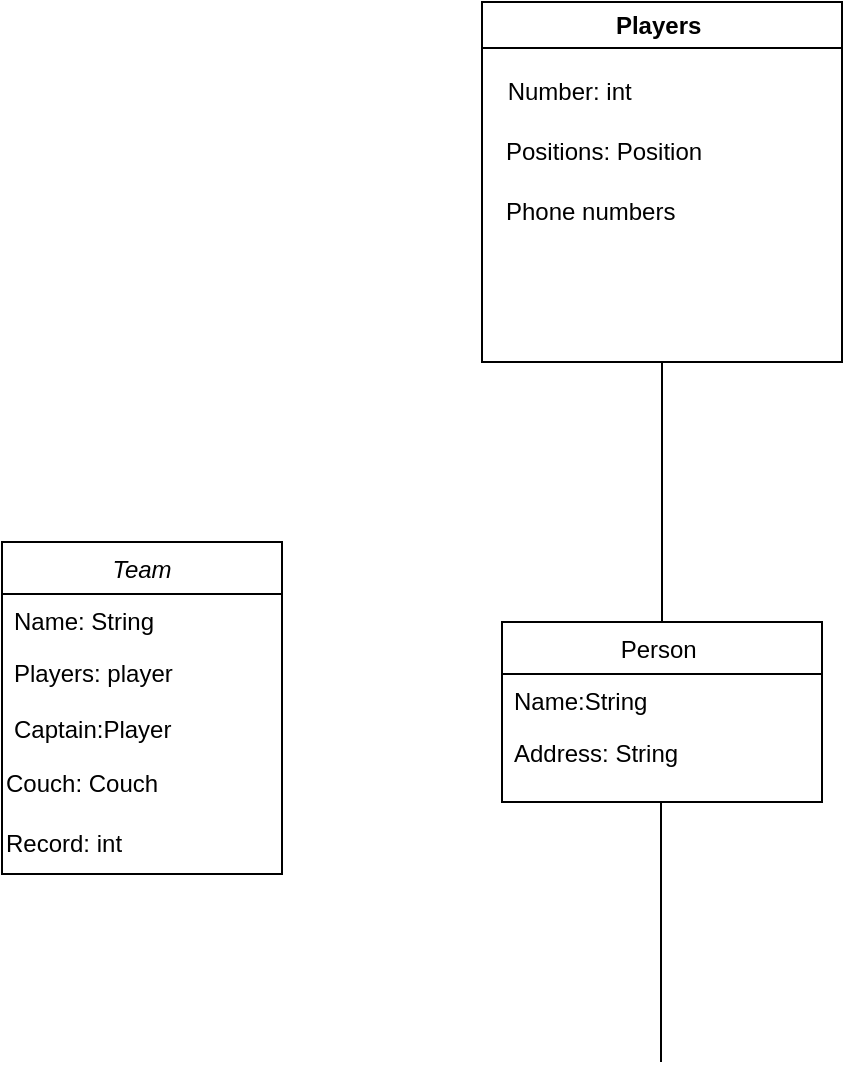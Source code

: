 <mxfile version="22.1.5" type="github">
  <diagram id="C5RBs43oDa-KdzZeNtuy" name="Page-1">
    <mxGraphModel dx="984" dy="644" grid="1" gridSize="10" guides="1" tooltips="1" connect="1" arrows="1" fold="1" page="1" pageScale="1" pageWidth="827" pageHeight="1169" math="0" shadow="0">
      <root>
        <mxCell id="WIyWlLk6GJQsqaUBKTNV-0" />
        <mxCell id="WIyWlLk6GJQsqaUBKTNV-1" parent="WIyWlLk6GJQsqaUBKTNV-0" />
        <mxCell id="AXIAZHyVzbPJt22z1Su6-15" value="Team" style="swimlane;fontStyle=2;align=center;verticalAlign=top;childLayout=stackLayout;horizontal=1;startSize=26;horizontalStack=0;resizeParent=1;resizeLast=0;collapsible=1;marginBottom=0;rounded=0;shadow=0;strokeWidth=1;" vertex="1" parent="WIyWlLk6GJQsqaUBKTNV-1">
          <mxGeometry x="260" y="290" width="140" height="166" as="geometry">
            <mxRectangle x="230" y="140" width="160" height="26" as="alternateBounds" />
          </mxGeometry>
        </mxCell>
        <mxCell id="AXIAZHyVzbPJt22z1Su6-16" value="Name: String " style="text;align=left;verticalAlign=top;spacingLeft=4;spacingRight=4;overflow=hidden;rotatable=0;points=[[0,0.5],[1,0.5]];portConstraint=eastwest;" vertex="1" parent="AXIAZHyVzbPJt22z1Su6-15">
          <mxGeometry y="26" width="140" height="26" as="geometry" />
        </mxCell>
        <mxCell id="AXIAZHyVzbPJt22z1Su6-17" value="Players: player&#xa;&#xa;&#xa;&#xa;" style="text;align=left;verticalAlign=top;spacingLeft=4;spacingRight=4;overflow=hidden;rotatable=0;points=[[0,0.5],[1,0.5]];portConstraint=eastwest;rounded=0;shadow=0;html=0;" vertex="1" parent="AXIAZHyVzbPJt22z1Su6-15">
          <mxGeometry y="52" width="140" height="28" as="geometry" />
        </mxCell>
        <mxCell id="AXIAZHyVzbPJt22z1Su6-18" value="Captain:Player&#xa;&#xa;" style="text;align=left;verticalAlign=top;spacingLeft=4;spacingRight=4;overflow=hidden;rotatable=0;points=[[0,0.5],[1,0.5]];portConstraint=eastwest;rounded=0;shadow=0;html=0;" vertex="1" parent="AXIAZHyVzbPJt22z1Su6-15">
          <mxGeometry y="80" width="140" height="26" as="geometry" />
        </mxCell>
        <mxCell id="AXIAZHyVzbPJt22z1Su6-19" value="Couch: Couch" style="text;html=1;align=left;verticalAlign=middle;resizable=0;points=[];autosize=1;strokeColor=none;fillColor=none;" vertex="1" parent="AXIAZHyVzbPJt22z1Su6-15">
          <mxGeometry y="106" width="140" height="30" as="geometry" />
        </mxCell>
        <mxCell id="AXIAZHyVzbPJt22z1Su6-20" value="Record: int" style="text;html=1;align=left;verticalAlign=middle;resizable=0;points=[];autosize=1;strokeColor=none;fillColor=none;" vertex="1" parent="AXIAZHyVzbPJt22z1Su6-15">
          <mxGeometry y="136" width="140" height="30" as="geometry" />
        </mxCell>
        <mxCell id="AXIAZHyVzbPJt22z1Su6-21" value="Person " style="swimlane;fontStyle=0;align=center;verticalAlign=top;childLayout=stackLayout;horizontal=1;startSize=26;horizontalStack=0;resizeParent=1;resizeLast=0;collapsible=1;marginBottom=0;rounded=0;shadow=0;strokeWidth=1;" vertex="1" parent="WIyWlLk6GJQsqaUBKTNV-1">
          <mxGeometry x="510" y="330" width="160" height="90" as="geometry">
            <mxRectangle x="130" y="380" width="160" height="26" as="alternateBounds" />
          </mxGeometry>
        </mxCell>
        <mxCell id="AXIAZHyVzbPJt22z1Su6-22" value="Name:String" style="text;align=left;verticalAlign=top;spacingLeft=4;spacingRight=4;overflow=hidden;rotatable=0;points=[[0,0.5],[1,0.5]];portConstraint=eastwest;" vertex="1" parent="AXIAZHyVzbPJt22z1Su6-21">
          <mxGeometry y="26" width="160" height="26" as="geometry" />
        </mxCell>
        <mxCell id="AXIAZHyVzbPJt22z1Su6-23" value="Address: String" style="text;align=left;verticalAlign=top;spacingLeft=4;spacingRight=4;overflow=hidden;rotatable=0;points=[[0,0.5],[1,0.5]];portConstraint=eastwest;rounded=0;shadow=0;html=0;" vertex="1" parent="AXIAZHyVzbPJt22z1Su6-21">
          <mxGeometry y="52" width="160" height="26" as="geometry" />
        </mxCell>
        <mxCell id="AXIAZHyVzbPJt22z1Su6-26" value="" style="endArrow=none;html=1;rounded=0;exitX=0.5;exitY=0;exitDx=0;exitDy=0;" edge="1" parent="WIyWlLk6GJQsqaUBKTNV-1" source="AXIAZHyVzbPJt22z1Su6-21">
          <mxGeometry width="50" height="50" relative="1" as="geometry">
            <mxPoint x="570" y="310" as="sourcePoint" />
            <mxPoint x="590" y="200" as="targetPoint" />
          </mxGeometry>
        </mxCell>
        <mxCell id="AXIAZHyVzbPJt22z1Su6-27" value="" style="endArrow=none;html=1;rounded=0;exitX=0.5;exitY=0;exitDx=0;exitDy=0;" edge="1" parent="WIyWlLk6GJQsqaUBKTNV-1">
          <mxGeometry width="50" height="50" relative="1" as="geometry">
            <mxPoint x="589.5" y="550" as="sourcePoint" />
            <mxPoint x="589.5" y="420" as="targetPoint" />
          </mxGeometry>
        </mxCell>
        <mxCell id="AXIAZHyVzbPJt22z1Su6-32" value="Players&amp;nbsp;" style="swimlane;whiteSpace=wrap;html=1;" vertex="1" parent="WIyWlLk6GJQsqaUBKTNV-1">
          <mxGeometry x="500" y="20" width="180" height="180" as="geometry" />
        </mxCell>
        <mxCell id="AXIAZHyVzbPJt22z1Su6-33" value="Number: int&amp;nbsp;" style="text;html=1;align=center;verticalAlign=middle;resizable=0;points=[];autosize=1;strokeColor=none;fillColor=none;" vertex="1" parent="AXIAZHyVzbPJt22z1Su6-32">
          <mxGeometry y="30" width="90" height="30" as="geometry" />
        </mxCell>
        <mxCell id="AXIAZHyVzbPJt22z1Su6-34" value="Positions: Position" style="text;html=1;align=left;verticalAlign=middle;resizable=0;points=[];autosize=1;strokeColor=none;fillColor=none;" vertex="1" parent="AXIAZHyVzbPJt22z1Su6-32">
          <mxGeometry x="10" y="60" width="120" height="30" as="geometry" />
        </mxCell>
        <mxCell id="AXIAZHyVzbPJt22z1Su6-35" value="Phone numbers" style="text;html=1;align=left;verticalAlign=middle;resizable=0;points=[];autosize=1;strokeColor=none;fillColor=none;" vertex="1" parent="AXIAZHyVzbPJt22z1Su6-32">
          <mxGeometry x="10" y="90" width="110" height="30" as="geometry" />
        </mxCell>
      </root>
    </mxGraphModel>
  </diagram>
</mxfile>
